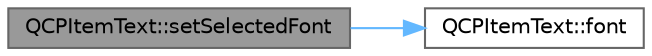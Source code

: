 digraph "QCPItemText::setSelectedFont"
{
 // LATEX_PDF_SIZE
  bgcolor="transparent";
  edge [fontname=Helvetica,fontsize=10,labelfontname=Helvetica,labelfontsize=10];
  node [fontname=Helvetica,fontsize=10,shape=box,height=0.2,width=0.4];
  rankdir="LR";
  Node1 [label="QCPItemText::setSelectedFont",height=0.2,width=0.4,color="gray40", fillcolor="grey60", style="filled", fontcolor="black",tooltip=" "];
  Node1 -> Node2 [color="steelblue1",style="solid"];
  Node2 [label="QCPItemText::font",height=0.2,width=0.4,color="grey40", fillcolor="white", style="filled",URL="$class_q_c_p_item_text.html#a44a564431890ffdfe0f978f8732cfb81",tooltip=" "];
}
